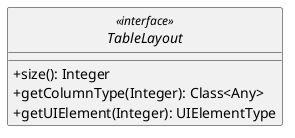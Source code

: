 @startuml

skinparam monochrome true
skinparam shadowing false
skinparam genericDisplay old
skinparam classAttributeIconSize 0
hide circle

interface TableLayout <<interface>> {
        +size(): Integer
        +getColumnType(Integer): Class<Any>
        +getUIElement(Integer): UIElementType
    }

@enduml